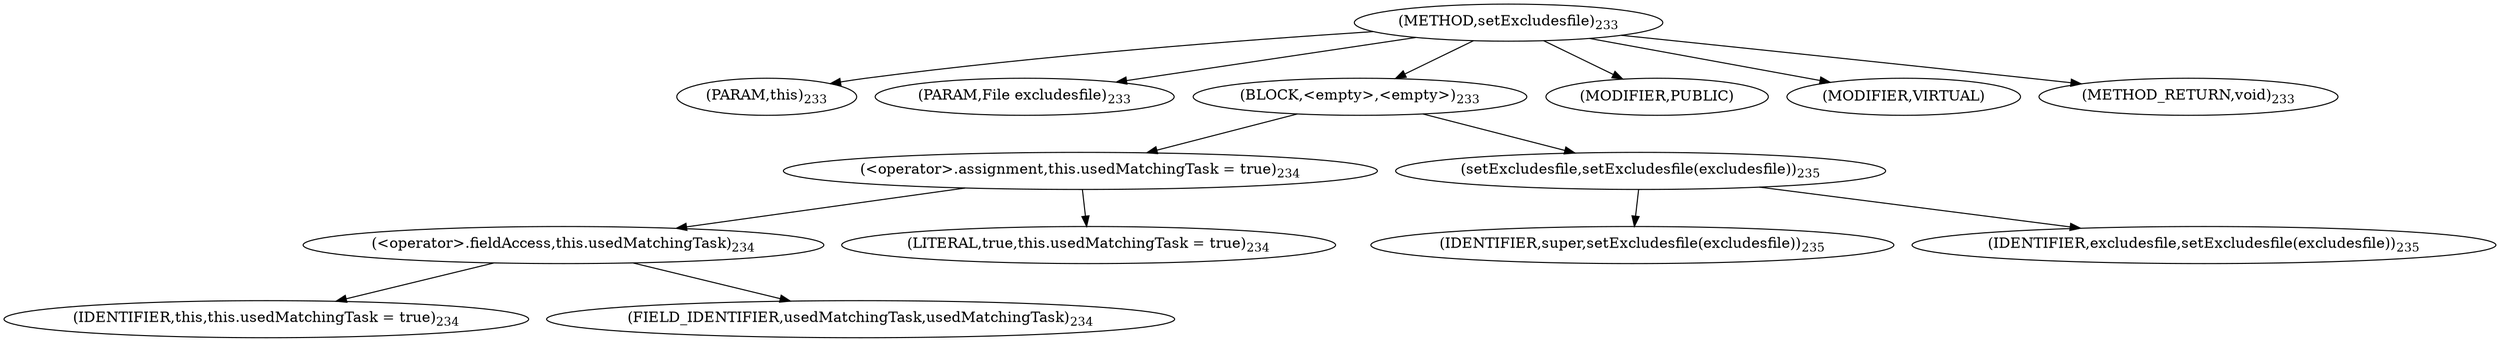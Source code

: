 digraph "setExcludesfile" {  
"279" [label = <(METHOD,setExcludesfile)<SUB>233</SUB>> ]
"280" [label = <(PARAM,this)<SUB>233</SUB>> ]
"281" [label = <(PARAM,File excludesfile)<SUB>233</SUB>> ]
"282" [label = <(BLOCK,&lt;empty&gt;,&lt;empty&gt;)<SUB>233</SUB>> ]
"283" [label = <(&lt;operator&gt;.assignment,this.usedMatchingTask = true)<SUB>234</SUB>> ]
"284" [label = <(&lt;operator&gt;.fieldAccess,this.usedMatchingTask)<SUB>234</SUB>> ]
"285" [label = <(IDENTIFIER,this,this.usedMatchingTask = true)<SUB>234</SUB>> ]
"286" [label = <(FIELD_IDENTIFIER,usedMatchingTask,usedMatchingTask)<SUB>234</SUB>> ]
"287" [label = <(LITERAL,true,this.usedMatchingTask = true)<SUB>234</SUB>> ]
"288" [label = <(setExcludesfile,setExcludesfile(excludesfile))<SUB>235</SUB>> ]
"289" [label = <(IDENTIFIER,super,setExcludesfile(excludesfile))<SUB>235</SUB>> ]
"290" [label = <(IDENTIFIER,excludesfile,setExcludesfile(excludesfile))<SUB>235</SUB>> ]
"291" [label = <(MODIFIER,PUBLIC)> ]
"292" [label = <(MODIFIER,VIRTUAL)> ]
"293" [label = <(METHOD_RETURN,void)<SUB>233</SUB>> ]
  "279" -> "280" 
  "279" -> "281" 
  "279" -> "282" 
  "279" -> "291" 
  "279" -> "292" 
  "279" -> "293" 
  "282" -> "283" 
  "282" -> "288" 
  "283" -> "284" 
  "283" -> "287" 
  "284" -> "285" 
  "284" -> "286" 
  "288" -> "289" 
  "288" -> "290" 
}

